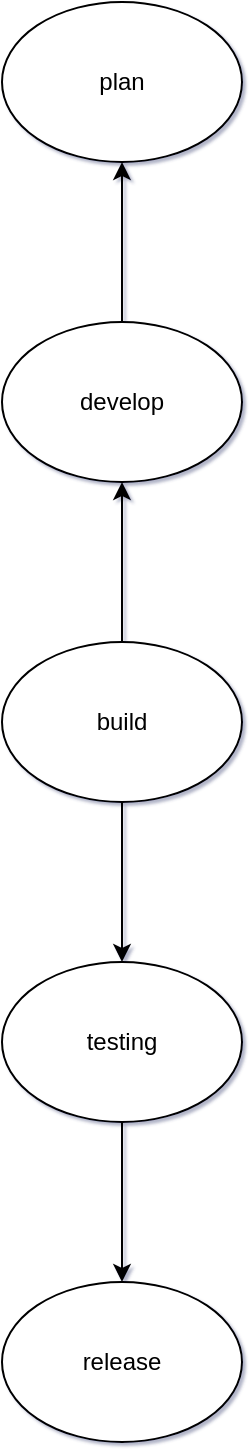 <mxfile version="28.0.9">
  <diagram name="Page-1" id="xtybohzdGDUQa_n5WqXw">
    <mxGraphModel dx="1418" dy="786" grid="1" gridSize="10" guides="1" tooltips="1" connect="1" arrows="1" fold="1" page="1" pageScale="1" pageWidth="850" pageHeight="1100" background="none" math="0" shadow="1">
      <root>
        <mxCell id="0" />
        <mxCell id="1" parent="0" />
        <mxCell id="4ynLXAwZsBr2HOhLdfNw-24" value="" style="edgeStyle=orthogonalEdgeStyle;rounded=0;orthogonalLoop=1;jettySize=auto;html=1;" edge="1" parent="1" source="4ynLXAwZsBr2HOhLdfNw-22" target="4ynLXAwZsBr2HOhLdfNw-23">
          <mxGeometry relative="1" as="geometry" />
        </mxCell>
        <mxCell id="4ynLXAwZsBr2HOhLdfNw-28" value="" style="edgeStyle=orthogonalEdgeStyle;rounded=0;orthogonalLoop=1;jettySize=auto;html=1;" edge="1" parent="1" source="4ynLXAwZsBr2HOhLdfNw-22" target="4ynLXAwZsBr2HOhLdfNw-27">
          <mxGeometry relative="1" as="geometry" />
        </mxCell>
        <mxCell id="4ynLXAwZsBr2HOhLdfNw-22" value="build" style="ellipse;whiteSpace=wrap;html=1;" vertex="1" parent="1">
          <mxGeometry x="370" y="370" width="120" height="80" as="geometry" />
        </mxCell>
        <mxCell id="4ynLXAwZsBr2HOhLdfNw-26" value="" style="edgeStyle=orthogonalEdgeStyle;rounded=0;orthogonalLoop=1;jettySize=auto;html=1;" edge="1" parent="1" source="4ynLXAwZsBr2HOhLdfNw-23" target="4ynLXAwZsBr2HOhLdfNw-25">
          <mxGeometry relative="1" as="geometry" />
        </mxCell>
        <mxCell id="4ynLXAwZsBr2HOhLdfNw-23" value="develop" style="ellipse;whiteSpace=wrap;html=1;" vertex="1" parent="1">
          <mxGeometry x="370" y="210" width="120" height="80" as="geometry" />
        </mxCell>
        <mxCell id="4ynLXAwZsBr2HOhLdfNw-25" value="plan" style="ellipse;whiteSpace=wrap;html=1;" vertex="1" parent="1">
          <mxGeometry x="370" y="50" width="120" height="80" as="geometry" />
        </mxCell>
        <mxCell id="4ynLXAwZsBr2HOhLdfNw-32" value="" style="edgeStyle=orthogonalEdgeStyle;rounded=0;orthogonalLoop=1;jettySize=auto;html=1;" edge="1" parent="1" source="4ynLXAwZsBr2HOhLdfNw-27" target="4ynLXAwZsBr2HOhLdfNw-31">
          <mxGeometry relative="1" as="geometry" />
        </mxCell>
        <mxCell id="4ynLXAwZsBr2HOhLdfNw-27" value="testing" style="ellipse;whiteSpace=wrap;html=1;" vertex="1" parent="1">
          <mxGeometry x="370" y="530" width="120" height="80" as="geometry" />
        </mxCell>
        <mxCell id="4ynLXAwZsBr2HOhLdfNw-31" value="release" style="ellipse;whiteSpace=wrap;html=1;" vertex="1" parent="1">
          <mxGeometry x="370" y="690" width="120" height="80" as="geometry" />
        </mxCell>
      </root>
    </mxGraphModel>
  </diagram>
</mxfile>
